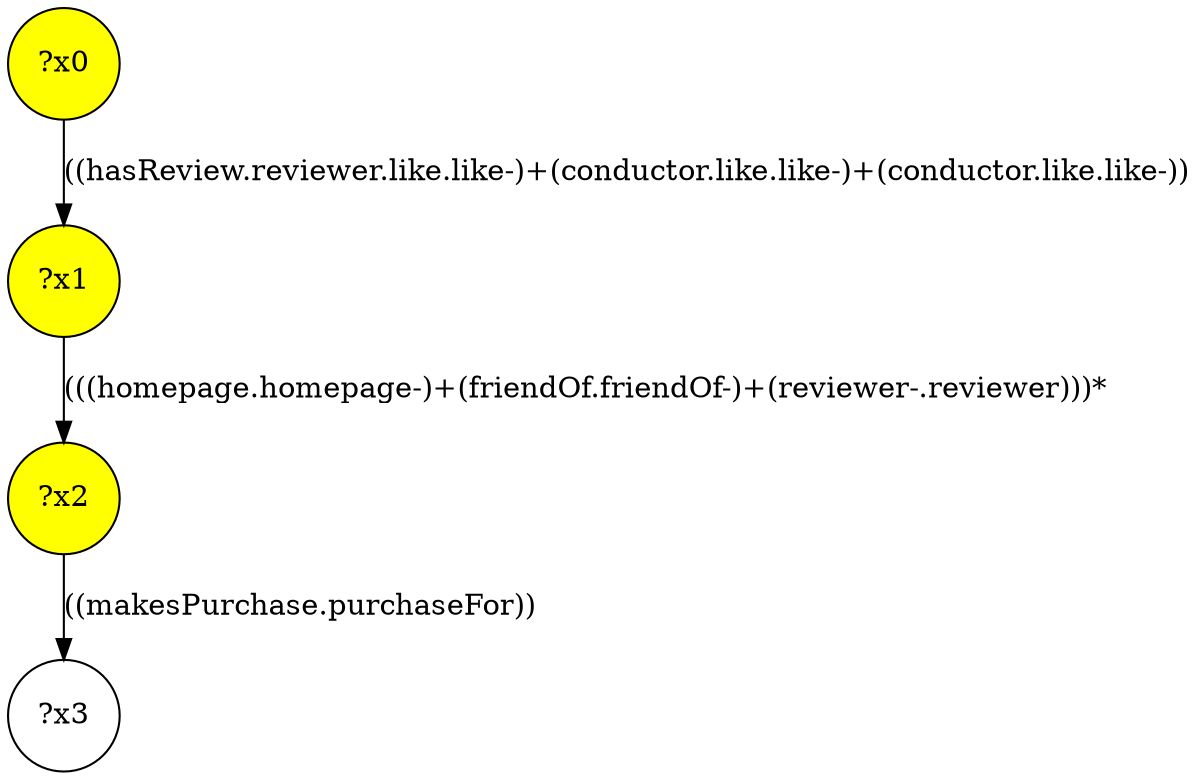 digraph g {
	x0 [fillcolor="yellow", style="filled," shape=circle, label="?x0"];
	x2 [fillcolor="yellow", style="filled," shape=circle, label="?x2"];
	x1 [fillcolor="yellow", style="filled," shape=circle, label="?x1"];
	x0 -> x1 [label="((hasReview.reviewer.like.like-)+(conductor.like.like-)+(conductor.like.like-))"];
	x1 -> x2 [label="(((homepage.homepage-)+(friendOf.friendOf-)+(reviewer-.reviewer)))*"];
	x3 [shape=circle, label="?x3"];
	x2 -> x3 [label="((makesPurchase.purchaseFor))"];
}

